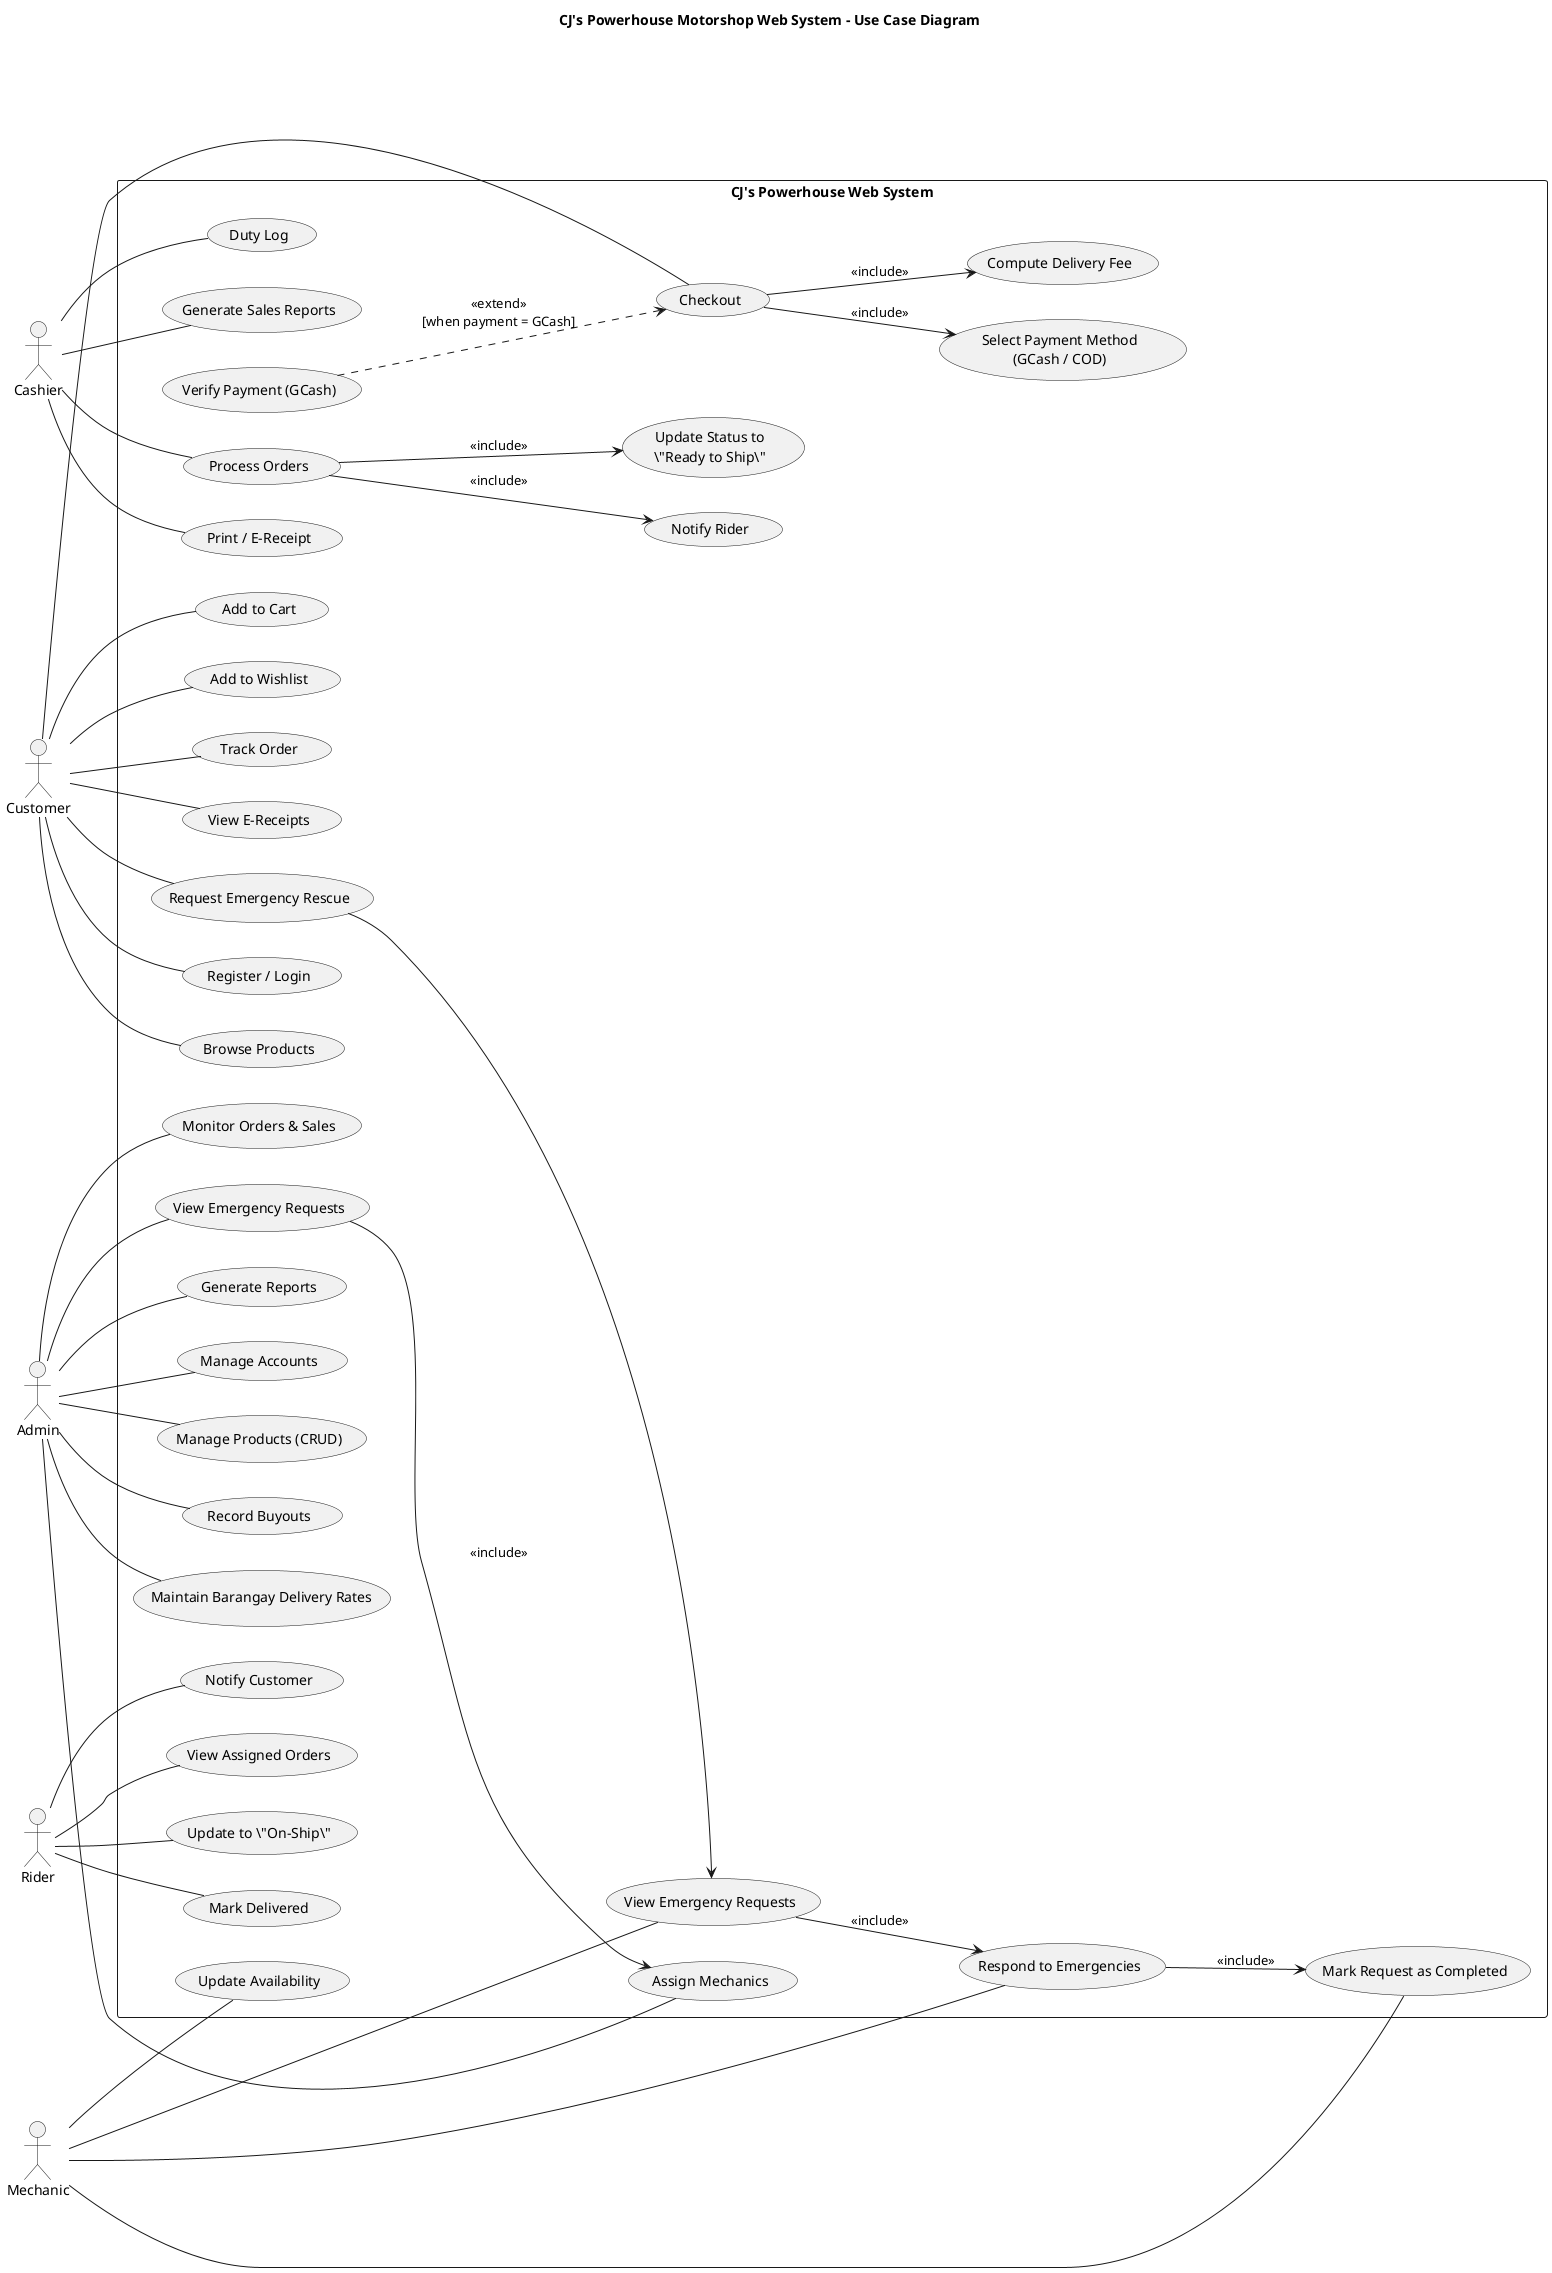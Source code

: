 @startuml
left to right direction
title CJ's Powerhouse Motorshop Web System - Use Case Diagram

actor Customer
actor Admin
actor Cashier
actor Rider
actor Mechanic

rectangle "CJ's Powerhouse Web System" as System {
  ' --- Customer use cases ---
  usecase "Register / Login" as C1
  usecase "Browse Products" as C2
  usecase "Add to Cart" as C3
  usecase "Add to Wishlist" as C4
  usecase "Checkout" as C5
  usecase "Track Order" as C6
  usecase "View E‑Receipts" as C7
  usecase "Request Emergency Rescue" as C8

  ' --- Admin use cases ---
  usecase "Manage Accounts" as A1
  usecase "Manage Products (CRUD)" as A2
  usecase "Record Buyouts" as A3
  usecase "Maintain Barangay Delivery Rates" as A4
  usecase "Monitor Orders & Sales" as A5
  usecase "View Emergency Requests" as A6
  usecase "Assign Mechanics" as A7
  usecase "Generate Reports" as A8

  ' --- Cashier use cases ---
  usecase "Process Orders" as H1
  usecase "Update Status to\n\"Ready to Ship\"" as H2
  usecase "Notify Rider" as H3
  usecase "Print / E‑Receipt" as H4
  usecase "Duty Log" as H5
  usecase "Generate Sales Reports" as H6

  ' --- Rider use cases ---
  usecase "View Assigned Orders" as R1
  usecase "Update to \"On‑Ship\"" as R2
  usecase "Mark Delivered" as R3
  usecase "Notify Customer" as R4

  ' --- Mechanic use cases ---
  usecase "Update Availability" as M1
  usecase "View Emergency Requests" as M2
  usecase "Respond to Emergencies" as M3
  usecase "Mark Request as Completed" as M4

  ' --- Supporting (included/extended) use cases ---
  usecase "Compute Delivery Fee" as S1
  usecase "Select Payment Method\n(GCash / COD)" as S2
  usecase "Verify Payment (GCash)" as S3
}

' --- Associations (actors to use cases) ---
Customer -- C1
Customer -- C2
Customer -- C3
Customer -- C4
Customer -- C5
Customer -- C6
Customer -- C7
Customer -- C8

Admin -- A1
Admin -- A2
Admin -- A3
Admin -- A4
Admin -- A5
Admin -- A6
Admin -- A7
Admin -- A8

Cashier -- H1
Cashier -- H4
Cashier -- H5
Cashier -- H6

Rider -- R1
Rider -- R2
Rider -- R3
Rider -- R4

Mechanic -- M1
Mechanic -- M2
Mechanic -- M3
Mechanic -- M4

' --- Include / Extend relationships ---
C5 --> S1 : <<include>>
C5 --> S2 : <<include>>
S3 ..> C5 : <<extend>>\n[when payment = GCash]

H1 --> H2 : <<include>>
H1 --> H3 : <<include>>

A6 --> A7 : <<include>>
C8 --> M2
M2 --> M3 : <<include>>
M3 --> M4 : <<include>>

@enduml

